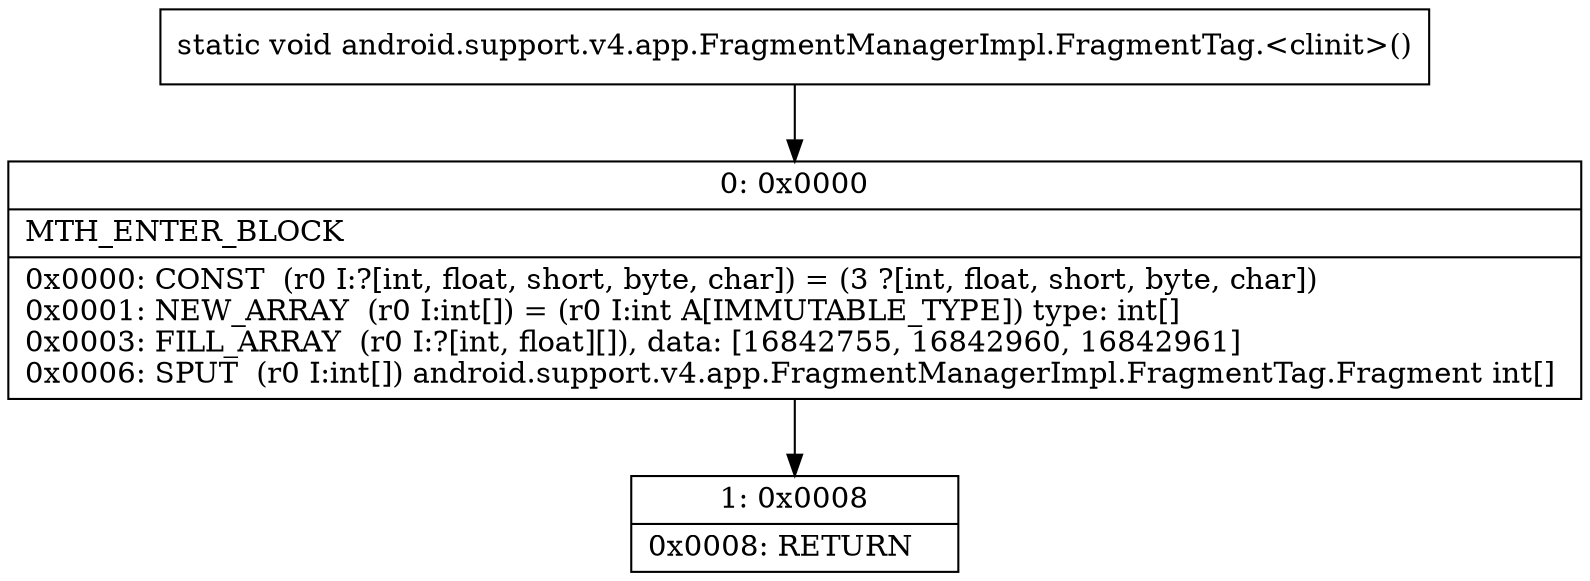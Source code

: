 digraph "CFG forandroid.support.v4.app.FragmentManagerImpl.FragmentTag.\<clinit\>()V" {
Node_0 [shape=record,label="{0\:\ 0x0000|MTH_ENTER_BLOCK\l|0x0000: CONST  (r0 I:?[int, float, short, byte, char]) = (3 ?[int, float, short, byte, char]) \l0x0001: NEW_ARRAY  (r0 I:int[]) = (r0 I:int A[IMMUTABLE_TYPE]) type: int[] \l0x0003: FILL_ARRAY  (r0 I:?[int, float][]), data: [16842755, 16842960, 16842961] \l0x0006: SPUT  (r0 I:int[]) android.support.v4.app.FragmentManagerImpl.FragmentTag.Fragment int[] \l}"];
Node_1 [shape=record,label="{1\:\ 0x0008|0x0008: RETURN   \l}"];
MethodNode[shape=record,label="{static void android.support.v4.app.FragmentManagerImpl.FragmentTag.\<clinit\>() }"];
MethodNode -> Node_0;
Node_0 -> Node_1;
}


